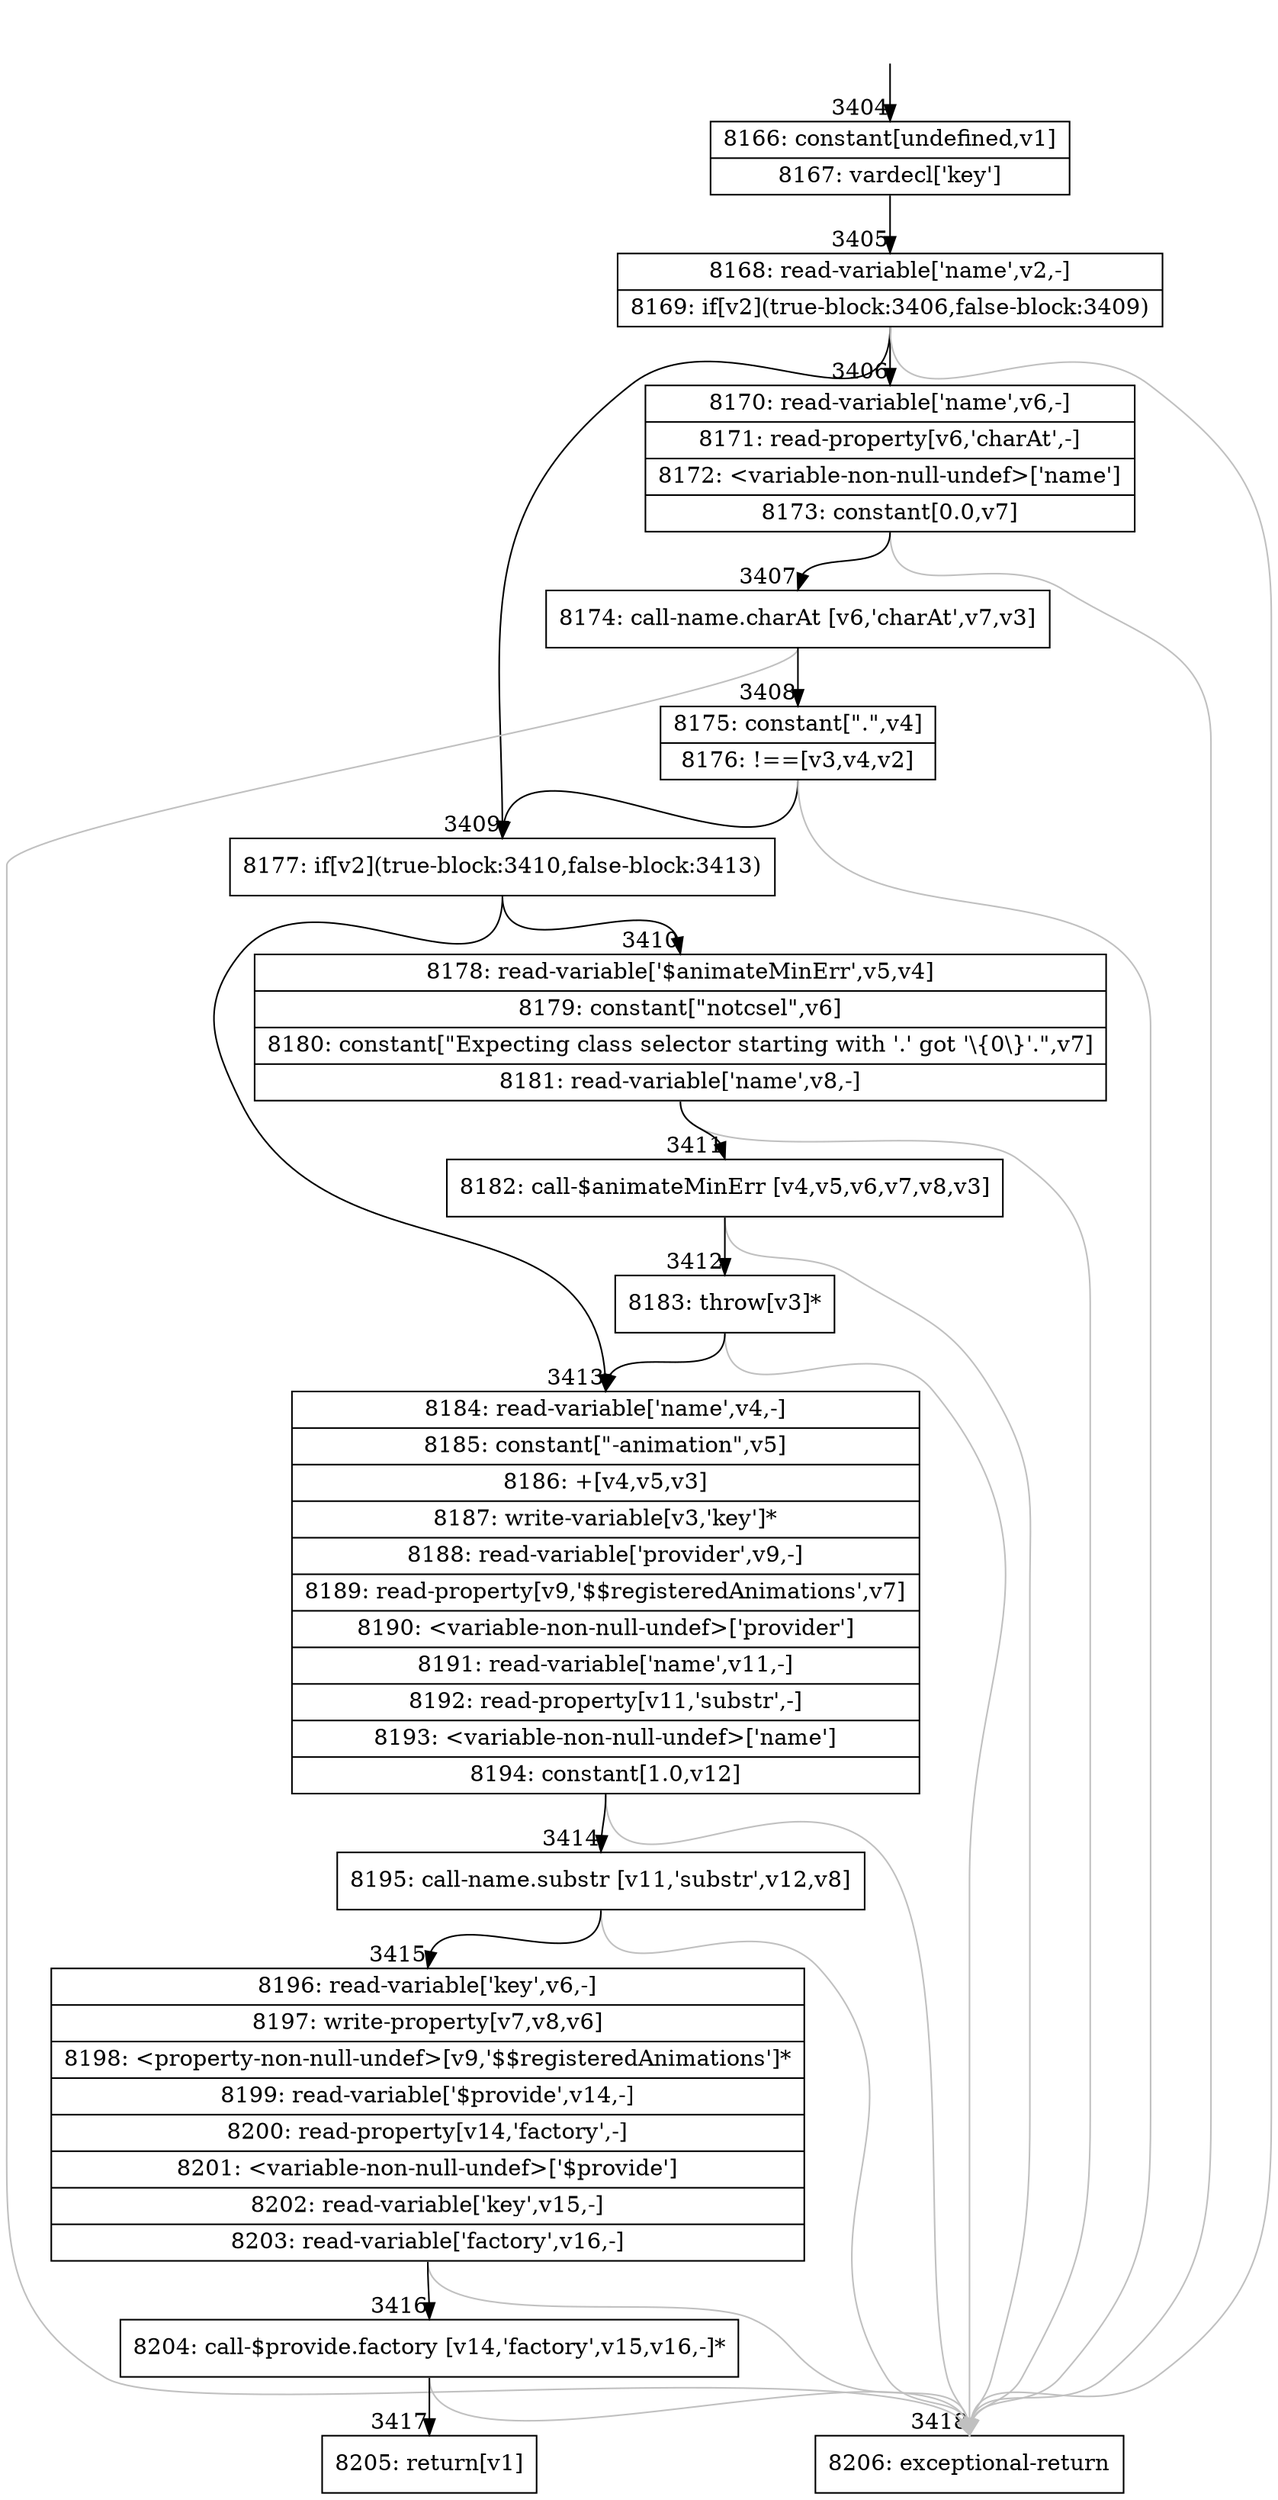 digraph {
rankdir="TD"
BB_entry281[shape=none,label=""];
BB_entry281 -> BB3404 [tailport=s, headport=n, headlabel="    3404"]
BB3404 [shape=record label="{8166: constant[undefined,v1]|8167: vardecl['key']}" ] 
BB3404 -> BB3405 [tailport=s, headport=n, headlabel="      3405"]
BB3405 [shape=record label="{8168: read-variable['name',v2,-]|8169: if[v2](true-block:3406,false-block:3409)}" ] 
BB3405 -> BB3409 [tailport=s, headport=n, headlabel="      3409"]
BB3405 -> BB3406 [tailport=s, headport=n, headlabel="      3406"]
BB3405 -> BB3418 [tailport=s, headport=n, color=gray, headlabel="      3418"]
BB3406 [shape=record label="{8170: read-variable['name',v6,-]|8171: read-property[v6,'charAt',-]|8172: \<variable-non-null-undef\>['name']|8173: constant[0.0,v7]}" ] 
BB3406 -> BB3407 [tailport=s, headport=n, headlabel="      3407"]
BB3406 -> BB3418 [tailport=s, headport=n, color=gray]
BB3407 [shape=record label="{8174: call-name.charAt [v6,'charAt',v7,v3]}" ] 
BB3407 -> BB3408 [tailport=s, headport=n, headlabel="      3408"]
BB3407 -> BB3418 [tailport=s, headport=n, color=gray]
BB3408 [shape=record label="{8175: constant[\".\",v4]|8176: !==[v3,v4,v2]}" ] 
BB3408 -> BB3409 [tailport=s, headport=n]
BB3408 -> BB3418 [tailport=s, headport=n, color=gray]
BB3409 [shape=record label="{8177: if[v2](true-block:3410,false-block:3413)}" ] 
BB3409 -> BB3410 [tailport=s, headport=n, headlabel="      3410"]
BB3409 -> BB3413 [tailport=s, headport=n, headlabel="      3413"]
BB3410 [shape=record label="{8178: read-variable['$animateMinErr',v5,v4]|8179: constant[\"notcsel\",v6]|8180: constant[\"Expecting class selector starting with '.' got '\\\{0\\\}'.\",v7]|8181: read-variable['name',v8,-]}" ] 
BB3410 -> BB3411 [tailport=s, headport=n, headlabel="      3411"]
BB3410 -> BB3418 [tailport=s, headport=n, color=gray]
BB3411 [shape=record label="{8182: call-$animateMinErr [v4,v5,v6,v7,v8,v3]}" ] 
BB3411 -> BB3412 [tailport=s, headport=n, headlabel="      3412"]
BB3411 -> BB3418 [tailport=s, headport=n, color=gray]
BB3412 [shape=record label="{8183: throw[v3]*}" ] 
BB3412 -> BB3413 [tailport=s, headport=n]
BB3412 -> BB3418 [tailport=s, headport=n, color=gray]
BB3413 [shape=record label="{8184: read-variable['name',v4,-]|8185: constant[\"-animation\",v5]|8186: +[v4,v5,v3]|8187: write-variable[v3,'key']*|8188: read-variable['provider',v9,-]|8189: read-property[v9,'$$registeredAnimations',v7]|8190: \<variable-non-null-undef\>['provider']|8191: read-variable['name',v11,-]|8192: read-property[v11,'substr',-]|8193: \<variable-non-null-undef\>['name']|8194: constant[1.0,v12]}" ] 
BB3413 -> BB3414 [tailport=s, headport=n, headlabel="      3414"]
BB3413 -> BB3418 [tailport=s, headport=n, color=gray]
BB3414 [shape=record label="{8195: call-name.substr [v11,'substr',v12,v8]}" ] 
BB3414 -> BB3415 [tailport=s, headport=n, headlabel="      3415"]
BB3414 -> BB3418 [tailport=s, headport=n, color=gray]
BB3415 [shape=record label="{8196: read-variable['key',v6,-]|8197: write-property[v7,v8,v6]|8198: \<property-non-null-undef\>[v9,'$$registeredAnimations']*|8199: read-variable['$provide',v14,-]|8200: read-property[v14,'factory',-]|8201: \<variable-non-null-undef\>['$provide']|8202: read-variable['key',v15,-]|8203: read-variable['factory',v16,-]}" ] 
BB3415 -> BB3416 [tailport=s, headport=n, headlabel="      3416"]
BB3415 -> BB3418 [tailport=s, headport=n, color=gray]
BB3416 [shape=record label="{8204: call-$provide.factory [v14,'factory',v15,v16,-]*}" ] 
BB3416 -> BB3417 [tailport=s, headport=n, headlabel="      3417"]
BB3416 -> BB3418 [tailport=s, headport=n, color=gray]
BB3417 [shape=record label="{8205: return[v1]}" ] 
BB3418 [shape=record label="{8206: exceptional-return}" ] 
//#$~ 4977
}
